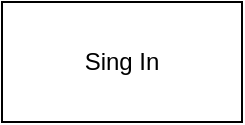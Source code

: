 <mxfile version="24.5.2" type="github">
  <diagram name="Página-1" id="bVe52ZtP4e9qSIq1Wj9O">
    <mxGraphModel dx="1434" dy="710" grid="1" gridSize="10" guides="1" tooltips="1" connect="1" arrows="1" fold="1" page="1" pageScale="1" pageWidth="827" pageHeight="1169" math="0" shadow="0">
      <root>
        <mxCell id="0" />
        <mxCell id="1" parent="0" />
        <mxCell id="jWr9N46XFe6qYpWkWaiw-1" value="Sing In" style="rounded=0;whiteSpace=wrap;html=1;" parent="1" vertex="1">
          <mxGeometry x="80" y="260" width="120" height="60" as="geometry" />
        </mxCell>
      </root>
    </mxGraphModel>
  </diagram>
</mxfile>
